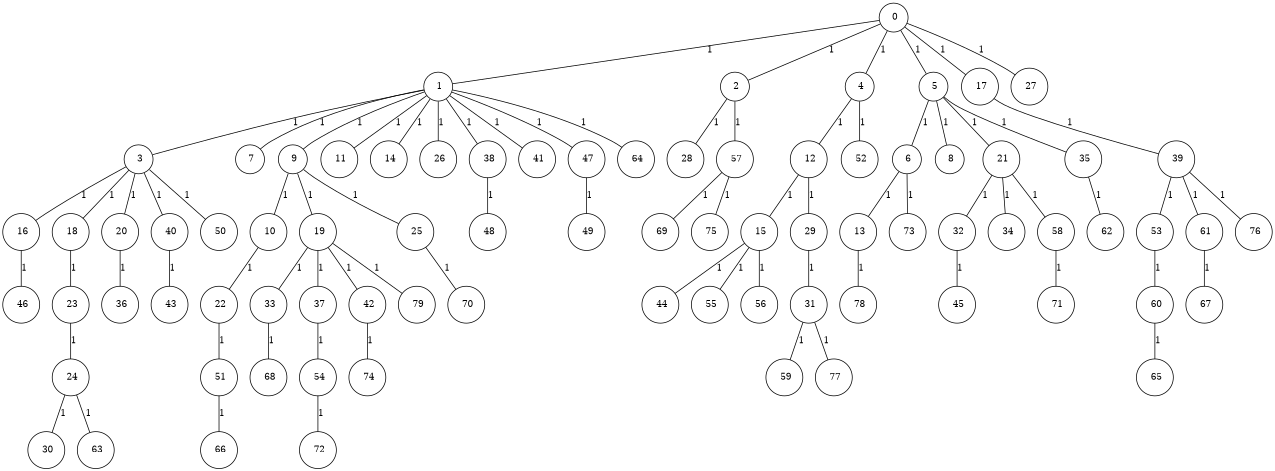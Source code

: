 graph G {
size="8.5,11;"
ratio = "expand;"
fixedsize="true;"
overlap="scale;"
node[shape=circle,width=.12,hight=.12,fontsize=12]
edge[fontsize=12]

0[label=" 0" color=black, pos="2.4056785,0.052057587!"];
1[label=" 1" color=black, pos="1.6340429,1.6340549!"];
2[label=" 2" color=black, pos="2.1942182,1.8004963!"];
3[label=" 3" color=black, pos="0.73087846,2.946149!"];
4[label=" 4" color=black, pos="1.2254506,1.7137466!"];
5[label=" 5" color=black, pos="1.7204015,1.7156769!"];
6[label=" 6" color=black, pos="2.905674,0.30577835!"];
7[label=" 7" color=black, pos="1.6820815,2.211884!"];
8[label=" 8" color=black, pos="2.5052618,0.2814877!"];
9[label=" 9" color=black, pos="2.4004795,1.1684132!"];
10[label=" 10" color=black, pos="0.18021181,2.3462989!"];
11[label=" 11" color=black, pos="1.6761613,0.27540086!"];
12[label=" 12" color=black, pos="0.77399533,2.8930671!"];
13[label=" 13" color=black, pos="2.1445809,2.5335444!"];
14[label=" 14" color=black, pos="1.5034317,0.19922854!"];
15[label=" 15" color=black, pos="0.28033852,0.27327316!"];
16[label=" 16" color=black, pos="0.67505421,1.924905!"];
17[label=" 17" color=black, pos="0.47030346,0.67023131!"];
18[label=" 18" color=black, pos="1.0622277,1.5616055!"];
19[label=" 19" color=black, pos="1.3089781,0.64000093!"];
20[label=" 20" color=black, pos="0.82615388,1.5773702!"];
21[label=" 21" color=black, pos="2.1418121,0.020989732!"];
22[label=" 22" color=black, pos="1.9502375,1.830757!"];
23[label=" 23" color=black, pos="1.6313309,2.0161763!"];
24[label=" 24" color=black, pos="0.65879098,0.38191872!"];
25[label=" 25" color=black, pos="0.034399429,1.7796097!"];
26[label=" 26" color=black, pos="2.0686802,1.8350162!"];
27[label=" 27" color=black, pos="2.1782217,1.4606318!"];
28[label=" 28" color=black, pos="2.0080852,1.9751103!"];
29[label=" 29" color=black, pos="1.1489167,2.795141!"];
30[label=" 30" color=black, pos="0.21631833,2.3297302!"];
31[label=" 31" color=black, pos="0.72992808,1.1540342!"];
32[label=" 32" color=black, pos="2.2869877,0.5178135!"];
33[label=" 33" color=black, pos="2.588103,1.4180143!"];
34[label=" 34" color=black, pos="1.6386385,0.034441575!"];
35[label=" 35" color=black, pos="1.7280476,2.8212357!"];
36[label=" 36" color=black, pos="0.5330754,2.88603!"];
37[label=" 37" color=black, pos="0.79244606,1.7811463!"];
38[label=" 38" color=black, pos="0.30706902,0.85641357!"];
39[label=" 39" color=black, pos="0.456783,2.4257162!"];
40[label=" 40" color=black, pos="2.5464008,2.0651579!"];
41[label=" 41" color=black, pos="2.2409529,2.791287!"];
42[label=" 42" color=black, pos="0.73620273,2.6964515!"];
43[label=" 43" color=black, pos="0.32080195,1.2003831!"];
44[label=" 44" color=black, pos="1.3140332,2.5358695!"];
45[label=" 45" color=black, pos="1.7675843,0.1152436!"];
46[label=" 46" color=black, pos="0.42789231,2.1116504!"];
47[label=" 47" color=black, pos="2.982105,0.62844605!"];
48[label=" 48" color=black, pos="0.48089619,2.6630095!"];
49[label=" 49" color=black, pos="1.1767761,0.6014404!"];
50[label=" 50" color=black, pos="1.2800251,2.3772292!"];
51[label=" 51" color=black, pos="0.81557903,1.4547044!"];
52[label=" 52" color=black, pos="0.66402558,0.23609139!"];
53[label=" 53" color=black, pos="0.30758969,1.5062631!"];
54[label=" 54" color=black, pos="1.3229922,2.6201573!"];
55[label=" 55" color=black, pos="2.15528,0.83360293!"];
56[label=" 56" color=black, pos="2.9422073,0.35802527!"];
57[label=" 57" color=black, pos="0.95090903,1.0319623!"];
58[label=" 58" color=black, pos="0.25735755,2.8317613!"];
59[label=" 59" color=black, pos="0.98680394,0.20254875!"];
60[label=" 60" color=black, pos="0.27703959,0.082439351!"];
61[label=" 61" color=black, pos="2.7899751,2.3201113!"];
62[label=" 62" color=black, pos="2.2066159,2.4180645!"];
63[label=" 63" color=black, pos="1.188872,0.99807217!"];
64[label=" 64" color=black, pos="1.7482798,2.2500627!"];
65[label=" 65" color=black, pos="2.3155631,2.930123!"];
66[label=" 66" color=black, pos="1.6912166,1.6458572!"];
67[label=" 67" color=black, pos="1.04835,0.32885008!"];
68[label=" 68" color=black, pos="0.28704612,0.91001888!"];
69[label=" 69" color=black, pos="2.9999919,1.1899885!"];
70[label=" 70" color=black, pos="0.17039878,1.5685038!"];
71[label=" 71" color=black, pos="1.8597204,0.49035002!"];
72[label=" 72" color=black, pos="2.9226734,0.3071891!"];
73[label=" 73" color=black, pos="1.0224378,2.8111572!"];
74[label=" 74" color=black, pos="2.9991965,0.39167499!"];
75[label=" 75" color=black, pos="0.3054204,1.3729361!"];
76[label=" 76" color=black, pos="2.1318145,2.6694878!"];
77[label=" 77" color=black, pos="1.5130851,0.33841424!"];
78[label=" 78" color=black, pos="1.4675293,2.0427546!"];
79[label=" 79" color=black, pos="1.473494,0.93524992!"];
0--1[label="1"]
0--2[label="1"]
0--4[label="1"]
0--5[label="1"]
0--17[label="1"]
0--27[label="1"]
1--3[label="1"]
1--7[label="1"]
1--9[label="1"]
1--11[label="1"]
1--14[label="1"]
1--26[label="1"]
1--38[label="1"]
1--41[label="1"]
1--47[label="1"]
1--64[label="1"]
2--28[label="1"]
2--57[label="1"]
3--16[label="1"]
3--18[label="1"]
3--20[label="1"]
3--40[label="1"]
3--50[label="1"]
4--12[label="1"]
4--52[label="1"]
5--6[label="1"]
5--8[label="1"]
5--21[label="1"]
5--35[label="1"]
6--13[label="1"]
6--73[label="1"]
9--10[label="1"]
9--19[label="1"]
9--25[label="1"]
10--22[label="1"]
12--15[label="1"]
12--29[label="1"]
13--78[label="1"]
15--44[label="1"]
15--55[label="1"]
15--56[label="1"]
16--46[label="1"]
17--39[label="1"]
18--23[label="1"]
19--33[label="1"]
19--37[label="1"]
19--42[label="1"]
19--79[label="1"]
20--36[label="1"]
21--32[label="1"]
21--34[label="1"]
21--58[label="1"]
22--51[label="1"]
23--24[label="1"]
24--30[label="1"]
24--63[label="1"]
25--70[label="1"]
29--31[label="1"]
31--59[label="1"]
31--77[label="1"]
32--45[label="1"]
33--68[label="1"]
35--62[label="1"]
37--54[label="1"]
38--48[label="1"]
39--53[label="1"]
39--61[label="1"]
39--76[label="1"]
40--43[label="1"]
42--74[label="1"]
47--49[label="1"]
51--66[label="1"]
53--60[label="1"]
54--72[label="1"]
57--69[label="1"]
57--75[label="1"]
58--71[label="1"]
60--65[label="1"]
61--67[label="1"]

}

